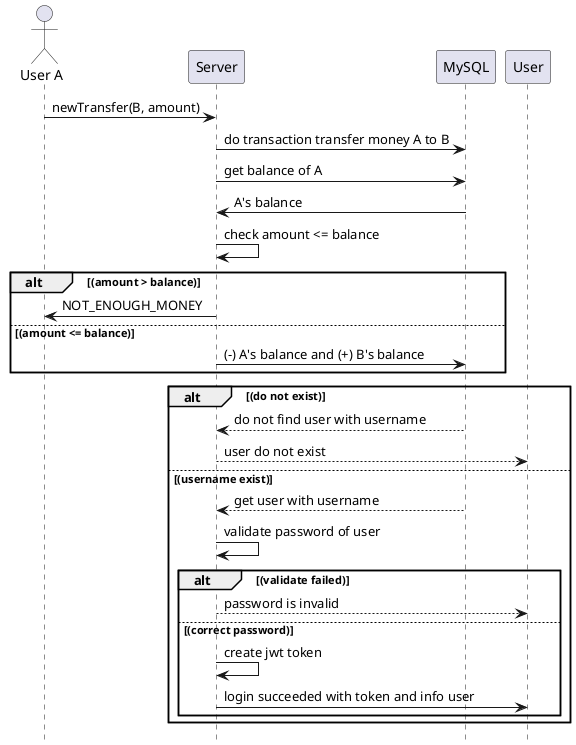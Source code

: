 @startuml login
hide footbox
actor "User A"
"User A" -> "Server": newTransfer(B, amount)
"Server" -> "MySQL": do transaction transfer money A to B

"Server" -> "MySQL": get balance of A
"MySQL" -> "Server": A's balance
"Server" -> "Server" : check amount <= balance
alt (amount > balance)
"Server" -> "User A": NOT_ENOUGH_MONEY
else (amount <= balance)
"Server" -> "MySQL" : (-) A's balance and (+) B's balance
end
alt (do not exist)
"MySQL" --> "Server": do not find user with username
"Server" --> "User": user do not exist
else (username exist)
"MySQL" --> "Server": get user with username
"Server" -> "Server": validate password of user
alt (validate failed)
"Server" --> "User": password is invalid
else (correct password)
"Server" -> "Server": create jwt token
"Server" -> "User": login succeeded with token and info user
end
end
@enduml